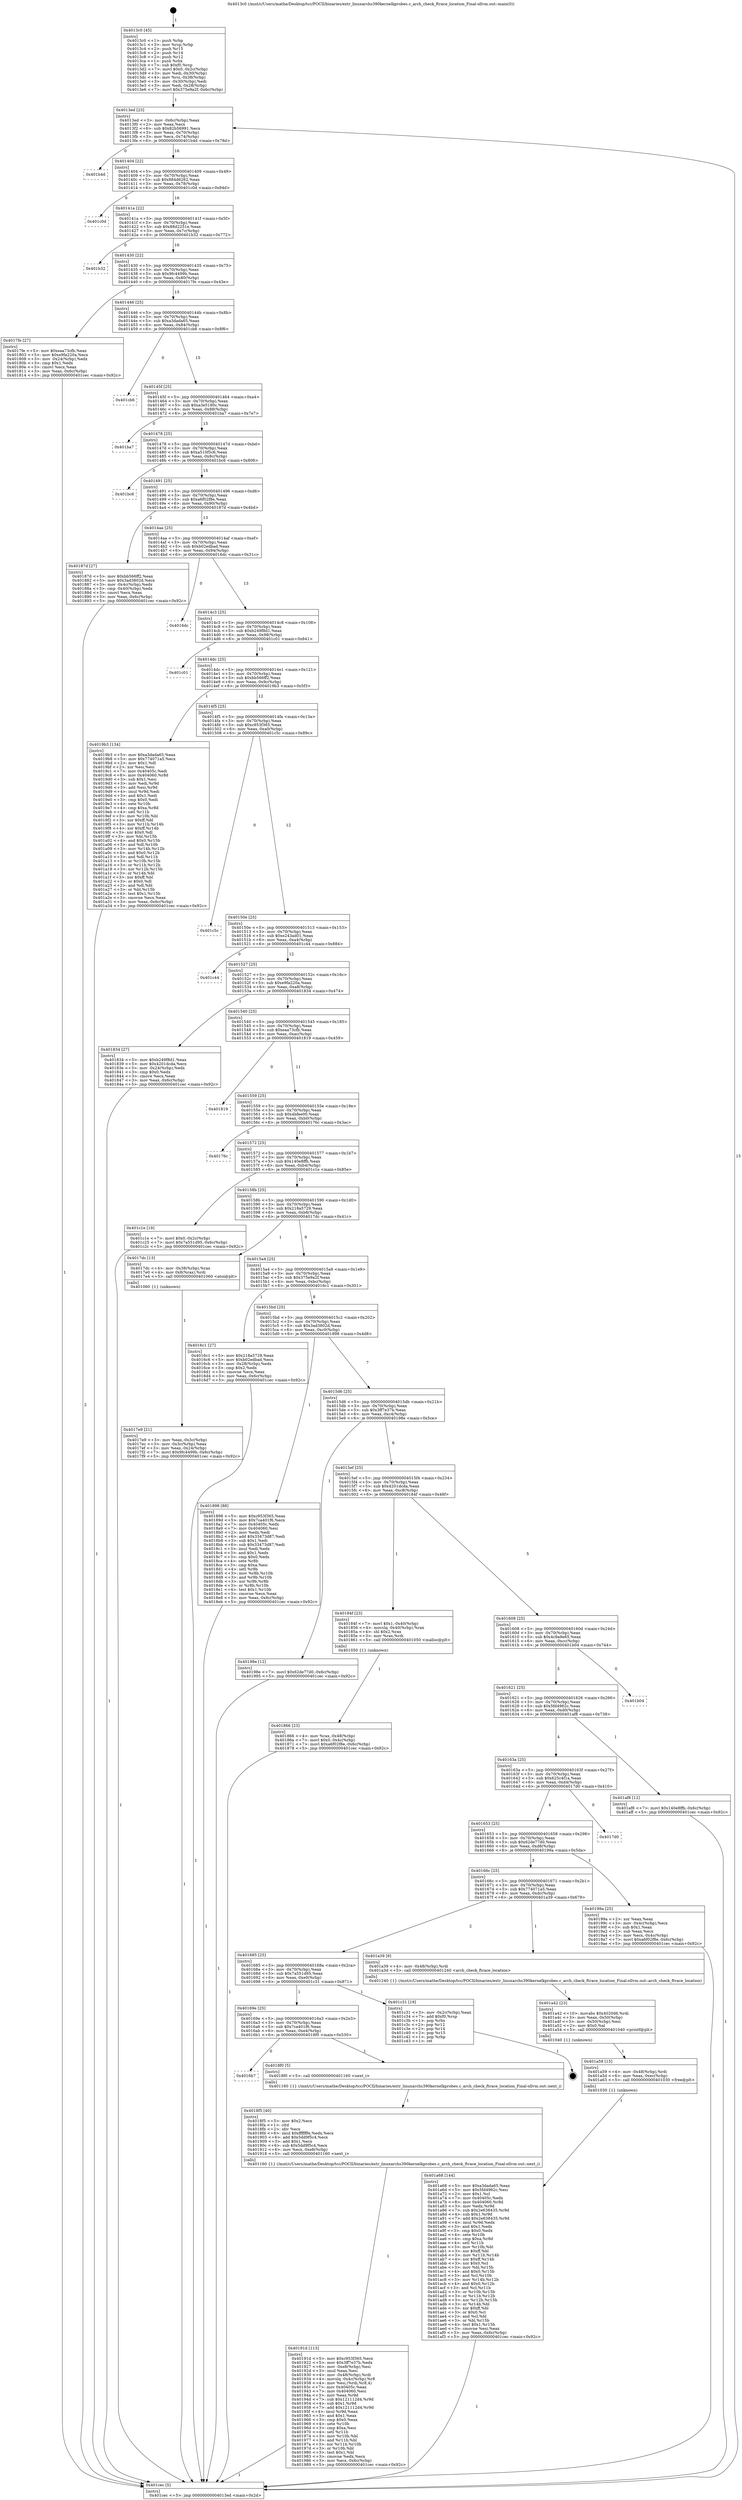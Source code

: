 digraph "0x4013c0" {
  label = "0x4013c0 (/mnt/c/Users/mathe/Desktop/tcc/POCII/binaries/extr_linuxarchs390kernelkprobes.c_arch_check_ftrace_location_Final-ollvm.out::main(0))"
  labelloc = "t"
  node[shape=record]

  Entry [label="",width=0.3,height=0.3,shape=circle,fillcolor=black,style=filled]
  "0x4013ed" [label="{
     0x4013ed [23]\l
     | [instrs]\l
     &nbsp;&nbsp;0x4013ed \<+3\>: mov -0x6c(%rbp),%eax\l
     &nbsp;&nbsp;0x4013f0 \<+2\>: mov %eax,%ecx\l
     &nbsp;&nbsp;0x4013f2 \<+6\>: sub $0x82b56991,%ecx\l
     &nbsp;&nbsp;0x4013f8 \<+3\>: mov %eax,-0x70(%rbp)\l
     &nbsp;&nbsp;0x4013fb \<+3\>: mov %ecx,-0x74(%rbp)\l
     &nbsp;&nbsp;0x4013fe \<+6\>: je 0000000000401b4d \<main+0x78d\>\l
  }"]
  "0x401b4d" [label="{
     0x401b4d\l
  }", style=dashed]
  "0x401404" [label="{
     0x401404 [22]\l
     | [instrs]\l
     &nbsp;&nbsp;0x401404 \<+5\>: jmp 0000000000401409 \<main+0x49\>\l
     &nbsp;&nbsp;0x401409 \<+3\>: mov -0x70(%rbp),%eax\l
     &nbsp;&nbsp;0x40140c \<+5\>: sub $0x884d6262,%eax\l
     &nbsp;&nbsp;0x401411 \<+3\>: mov %eax,-0x78(%rbp)\l
     &nbsp;&nbsp;0x401414 \<+6\>: je 0000000000401c0d \<main+0x84d\>\l
  }"]
  Exit [label="",width=0.3,height=0.3,shape=circle,fillcolor=black,style=filled,peripheries=2]
  "0x401c0d" [label="{
     0x401c0d\l
  }", style=dashed]
  "0x40141a" [label="{
     0x40141a [22]\l
     | [instrs]\l
     &nbsp;&nbsp;0x40141a \<+5\>: jmp 000000000040141f \<main+0x5f\>\l
     &nbsp;&nbsp;0x40141f \<+3\>: mov -0x70(%rbp),%eax\l
     &nbsp;&nbsp;0x401422 \<+5\>: sub $0x88d2251e,%eax\l
     &nbsp;&nbsp;0x401427 \<+3\>: mov %eax,-0x7c(%rbp)\l
     &nbsp;&nbsp;0x40142a \<+6\>: je 0000000000401b32 \<main+0x772\>\l
  }"]
  "0x401a68" [label="{
     0x401a68 [144]\l
     | [instrs]\l
     &nbsp;&nbsp;0x401a68 \<+5\>: mov $0xa3dada65,%eax\l
     &nbsp;&nbsp;0x401a6d \<+5\>: mov $0x5fd4962c,%esi\l
     &nbsp;&nbsp;0x401a72 \<+2\>: mov $0x1,%cl\l
     &nbsp;&nbsp;0x401a74 \<+7\>: mov 0x40405c,%edx\l
     &nbsp;&nbsp;0x401a7b \<+8\>: mov 0x404060,%r8d\l
     &nbsp;&nbsp;0x401a83 \<+3\>: mov %edx,%r9d\l
     &nbsp;&nbsp;0x401a86 \<+7\>: sub $0x2e638435,%r9d\l
     &nbsp;&nbsp;0x401a8d \<+4\>: sub $0x1,%r9d\l
     &nbsp;&nbsp;0x401a91 \<+7\>: add $0x2e638435,%r9d\l
     &nbsp;&nbsp;0x401a98 \<+4\>: imul %r9d,%edx\l
     &nbsp;&nbsp;0x401a9c \<+3\>: and $0x1,%edx\l
     &nbsp;&nbsp;0x401a9f \<+3\>: cmp $0x0,%edx\l
     &nbsp;&nbsp;0x401aa2 \<+4\>: sete %r10b\l
     &nbsp;&nbsp;0x401aa6 \<+4\>: cmp $0xa,%r8d\l
     &nbsp;&nbsp;0x401aaa \<+4\>: setl %r11b\l
     &nbsp;&nbsp;0x401aae \<+3\>: mov %r10b,%bl\l
     &nbsp;&nbsp;0x401ab1 \<+3\>: xor $0xff,%bl\l
     &nbsp;&nbsp;0x401ab4 \<+3\>: mov %r11b,%r14b\l
     &nbsp;&nbsp;0x401ab7 \<+4\>: xor $0xff,%r14b\l
     &nbsp;&nbsp;0x401abb \<+3\>: xor $0x0,%cl\l
     &nbsp;&nbsp;0x401abe \<+3\>: mov %bl,%r15b\l
     &nbsp;&nbsp;0x401ac1 \<+4\>: and $0x0,%r15b\l
     &nbsp;&nbsp;0x401ac5 \<+3\>: and %cl,%r10b\l
     &nbsp;&nbsp;0x401ac8 \<+3\>: mov %r14b,%r12b\l
     &nbsp;&nbsp;0x401acb \<+4\>: and $0x0,%r12b\l
     &nbsp;&nbsp;0x401acf \<+3\>: and %cl,%r11b\l
     &nbsp;&nbsp;0x401ad2 \<+3\>: or %r10b,%r15b\l
     &nbsp;&nbsp;0x401ad5 \<+3\>: or %r11b,%r12b\l
     &nbsp;&nbsp;0x401ad8 \<+3\>: xor %r12b,%r15b\l
     &nbsp;&nbsp;0x401adb \<+3\>: or %r14b,%bl\l
     &nbsp;&nbsp;0x401ade \<+3\>: xor $0xff,%bl\l
     &nbsp;&nbsp;0x401ae1 \<+3\>: or $0x0,%cl\l
     &nbsp;&nbsp;0x401ae4 \<+2\>: and %cl,%bl\l
     &nbsp;&nbsp;0x401ae6 \<+3\>: or %bl,%r15b\l
     &nbsp;&nbsp;0x401ae9 \<+4\>: test $0x1,%r15b\l
     &nbsp;&nbsp;0x401aed \<+3\>: cmovne %esi,%eax\l
     &nbsp;&nbsp;0x401af0 \<+3\>: mov %eax,-0x6c(%rbp)\l
     &nbsp;&nbsp;0x401af3 \<+5\>: jmp 0000000000401cec \<main+0x92c\>\l
  }"]
  "0x401b32" [label="{
     0x401b32\l
  }", style=dashed]
  "0x401430" [label="{
     0x401430 [22]\l
     | [instrs]\l
     &nbsp;&nbsp;0x401430 \<+5\>: jmp 0000000000401435 \<main+0x75\>\l
     &nbsp;&nbsp;0x401435 \<+3\>: mov -0x70(%rbp),%eax\l
     &nbsp;&nbsp;0x401438 \<+5\>: sub $0x9fc4499b,%eax\l
     &nbsp;&nbsp;0x40143d \<+3\>: mov %eax,-0x80(%rbp)\l
     &nbsp;&nbsp;0x401440 \<+6\>: je 00000000004017fe \<main+0x43e\>\l
  }"]
  "0x401a59" [label="{
     0x401a59 [15]\l
     | [instrs]\l
     &nbsp;&nbsp;0x401a59 \<+4\>: mov -0x48(%rbp),%rdi\l
     &nbsp;&nbsp;0x401a5d \<+6\>: mov %eax,-0xec(%rbp)\l
     &nbsp;&nbsp;0x401a63 \<+5\>: call 0000000000401030 \<free@plt\>\l
     | [calls]\l
     &nbsp;&nbsp;0x401030 \{1\} (unknown)\l
  }"]
  "0x4017fe" [label="{
     0x4017fe [27]\l
     | [instrs]\l
     &nbsp;&nbsp;0x4017fe \<+5\>: mov $0xeaa73cfb,%eax\l
     &nbsp;&nbsp;0x401803 \<+5\>: mov $0xe9fa220a,%ecx\l
     &nbsp;&nbsp;0x401808 \<+3\>: mov -0x24(%rbp),%edx\l
     &nbsp;&nbsp;0x40180b \<+3\>: cmp $0x1,%edx\l
     &nbsp;&nbsp;0x40180e \<+3\>: cmovl %ecx,%eax\l
     &nbsp;&nbsp;0x401811 \<+3\>: mov %eax,-0x6c(%rbp)\l
     &nbsp;&nbsp;0x401814 \<+5\>: jmp 0000000000401cec \<main+0x92c\>\l
  }"]
  "0x401446" [label="{
     0x401446 [25]\l
     | [instrs]\l
     &nbsp;&nbsp;0x401446 \<+5\>: jmp 000000000040144b \<main+0x8b\>\l
     &nbsp;&nbsp;0x40144b \<+3\>: mov -0x70(%rbp),%eax\l
     &nbsp;&nbsp;0x40144e \<+5\>: sub $0xa3dada65,%eax\l
     &nbsp;&nbsp;0x401453 \<+6\>: mov %eax,-0x84(%rbp)\l
     &nbsp;&nbsp;0x401459 \<+6\>: je 0000000000401cb6 \<main+0x8f6\>\l
  }"]
  "0x401a42" [label="{
     0x401a42 [23]\l
     | [instrs]\l
     &nbsp;&nbsp;0x401a42 \<+10\>: movabs $0x4020d6,%rdi\l
     &nbsp;&nbsp;0x401a4c \<+3\>: mov %eax,-0x50(%rbp)\l
     &nbsp;&nbsp;0x401a4f \<+3\>: mov -0x50(%rbp),%esi\l
     &nbsp;&nbsp;0x401a52 \<+2\>: mov $0x0,%al\l
     &nbsp;&nbsp;0x401a54 \<+5\>: call 0000000000401040 \<printf@plt\>\l
     | [calls]\l
     &nbsp;&nbsp;0x401040 \{1\} (unknown)\l
  }"]
  "0x401cb6" [label="{
     0x401cb6\l
  }", style=dashed]
  "0x40145f" [label="{
     0x40145f [25]\l
     | [instrs]\l
     &nbsp;&nbsp;0x40145f \<+5\>: jmp 0000000000401464 \<main+0xa4\>\l
     &nbsp;&nbsp;0x401464 \<+3\>: mov -0x70(%rbp),%eax\l
     &nbsp;&nbsp;0x401467 \<+5\>: sub $0xa3e5180c,%eax\l
     &nbsp;&nbsp;0x40146c \<+6\>: mov %eax,-0x88(%rbp)\l
     &nbsp;&nbsp;0x401472 \<+6\>: je 0000000000401ba7 \<main+0x7e7\>\l
  }"]
  "0x40191d" [label="{
     0x40191d [113]\l
     | [instrs]\l
     &nbsp;&nbsp;0x40191d \<+5\>: mov $0xc953f365,%ecx\l
     &nbsp;&nbsp;0x401922 \<+5\>: mov $0x3ff7e37b,%edx\l
     &nbsp;&nbsp;0x401927 \<+6\>: mov -0xe8(%rbp),%esi\l
     &nbsp;&nbsp;0x40192d \<+3\>: imul %eax,%esi\l
     &nbsp;&nbsp;0x401930 \<+4\>: mov -0x48(%rbp),%rdi\l
     &nbsp;&nbsp;0x401934 \<+4\>: movslq -0x4c(%rbp),%r8\l
     &nbsp;&nbsp;0x401938 \<+4\>: mov %esi,(%rdi,%r8,4)\l
     &nbsp;&nbsp;0x40193c \<+7\>: mov 0x40405c,%eax\l
     &nbsp;&nbsp;0x401943 \<+7\>: mov 0x404060,%esi\l
     &nbsp;&nbsp;0x40194a \<+3\>: mov %eax,%r9d\l
     &nbsp;&nbsp;0x40194d \<+7\>: sub $0x121112d4,%r9d\l
     &nbsp;&nbsp;0x401954 \<+4\>: sub $0x1,%r9d\l
     &nbsp;&nbsp;0x401958 \<+7\>: add $0x121112d4,%r9d\l
     &nbsp;&nbsp;0x40195f \<+4\>: imul %r9d,%eax\l
     &nbsp;&nbsp;0x401963 \<+3\>: and $0x1,%eax\l
     &nbsp;&nbsp;0x401966 \<+3\>: cmp $0x0,%eax\l
     &nbsp;&nbsp;0x401969 \<+4\>: sete %r10b\l
     &nbsp;&nbsp;0x40196d \<+3\>: cmp $0xa,%esi\l
     &nbsp;&nbsp;0x401970 \<+4\>: setl %r11b\l
     &nbsp;&nbsp;0x401974 \<+3\>: mov %r10b,%bl\l
     &nbsp;&nbsp;0x401977 \<+3\>: and %r11b,%bl\l
     &nbsp;&nbsp;0x40197a \<+3\>: xor %r11b,%r10b\l
     &nbsp;&nbsp;0x40197d \<+3\>: or %r10b,%bl\l
     &nbsp;&nbsp;0x401980 \<+3\>: test $0x1,%bl\l
     &nbsp;&nbsp;0x401983 \<+3\>: cmovne %edx,%ecx\l
     &nbsp;&nbsp;0x401986 \<+3\>: mov %ecx,-0x6c(%rbp)\l
     &nbsp;&nbsp;0x401989 \<+5\>: jmp 0000000000401cec \<main+0x92c\>\l
  }"]
  "0x401ba7" [label="{
     0x401ba7\l
  }", style=dashed]
  "0x401478" [label="{
     0x401478 [25]\l
     | [instrs]\l
     &nbsp;&nbsp;0x401478 \<+5\>: jmp 000000000040147d \<main+0xbd\>\l
     &nbsp;&nbsp;0x40147d \<+3\>: mov -0x70(%rbp),%eax\l
     &nbsp;&nbsp;0x401480 \<+5\>: sub $0xa510f5c6,%eax\l
     &nbsp;&nbsp;0x401485 \<+6\>: mov %eax,-0x8c(%rbp)\l
     &nbsp;&nbsp;0x40148b \<+6\>: je 0000000000401bc6 \<main+0x806\>\l
  }"]
  "0x4018f5" [label="{
     0x4018f5 [40]\l
     | [instrs]\l
     &nbsp;&nbsp;0x4018f5 \<+5\>: mov $0x2,%ecx\l
     &nbsp;&nbsp;0x4018fa \<+1\>: cltd\l
     &nbsp;&nbsp;0x4018fb \<+2\>: idiv %ecx\l
     &nbsp;&nbsp;0x4018fd \<+6\>: imul $0xfffffffe,%edx,%ecx\l
     &nbsp;&nbsp;0x401903 \<+6\>: add $0x5dd9f5c4,%ecx\l
     &nbsp;&nbsp;0x401909 \<+3\>: add $0x1,%ecx\l
     &nbsp;&nbsp;0x40190c \<+6\>: sub $0x5dd9f5c4,%ecx\l
     &nbsp;&nbsp;0x401912 \<+6\>: mov %ecx,-0xe8(%rbp)\l
     &nbsp;&nbsp;0x401918 \<+5\>: call 0000000000401160 \<next_i\>\l
     | [calls]\l
     &nbsp;&nbsp;0x401160 \{1\} (/mnt/c/Users/mathe/Desktop/tcc/POCII/binaries/extr_linuxarchs390kernelkprobes.c_arch_check_ftrace_location_Final-ollvm.out::next_i)\l
  }"]
  "0x401bc6" [label="{
     0x401bc6\l
  }", style=dashed]
  "0x401491" [label="{
     0x401491 [25]\l
     | [instrs]\l
     &nbsp;&nbsp;0x401491 \<+5\>: jmp 0000000000401496 \<main+0xd6\>\l
     &nbsp;&nbsp;0x401496 \<+3\>: mov -0x70(%rbp),%eax\l
     &nbsp;&nbsp;0x401499 \<+5\>: sub $0xa6f02f8e,%eax\l
     &nbsp;&nbsp;0x40149e \<+6\>: mov %eax,-0x90(%rbp)\l
     &nbsp;&nbsp;0x4014a4 \<+6\>: je 000000000040187d \<main+0x4bd\>\l
  }"]
  "0x4016b7" [label="{
     0x4016b7\l
  }", style=dashed]
  "0x40187d" [label="{
     0x40187d [27]\l
     | [instrs]\l
     &nbsp;&nbsp;0x40187d \<+5\>: mov $0xbb566ff2,%eax\l
     &nbsp;&nbsp;0x401882 \<+5\>: mov $0x3ad3802d,%ecx\l
     &nbsp;&nbsp;0x401887 \<+3\>: mov -0x4c(%rbp),%edx\l
     &nbsp;&nbsp;0x40188a \<+3\>: cmp -0x40(%rbp),%edx\l
     &nbsp;&nbsp;0x40188d \<+3\>: cmovl %ecx,%eax\l
     &nbsp;&nbsp;0x401890 \<+3\>: mov %eax,-0x6c(%rbp)\l
     &nbsp;&nbsp;0x401893 \<+5\>: jmp 0000000000401cec \<main+0x92c\>\l
  }"]
  "0x4014aa" [label="{
     0x4014aa [25]\l
     | [instrs]\l
     &nbsp;&nbsp;0x4014aa \<+5\>: jmp 00000000004014af \<main+0xef\>\l
     &nbsp;&nbsp;0x4014af \<+3\>: mov -0x70(%rbp),%eax\l
     &nbsp;&nbsp;0x4014b2 \<+5\>: sub $0xb02edbad,%eax\l
     &nbsp;&nbsp;0x4014b7 \<+6\>: mov %eax,-0x94(%rbp)\l
     &nbsp;&nbsp;0x4014bd \<+6\>: je 00000000004016dc \<main+0x31c\>\l
  }"]
  "0x4018f0" [label="{
     0x4018f0 [5]\l
     | [instrs]\l
     &nbsp;&nbsp;0x4018f0 \<+5\>: call 0000000000401160 \<next_i\>\l
     | [calls]\l
     &nbsp;&nbsp;0x401160 \{1\} (/mnt/c/Users/mathe/Desktop/tcc/POCII/binaries/extr_linuxarchs390kernelkprobes.c_arch_check_ftrace_location_Final-ollvm.out::next_i)\l
  }"]
  "0x4016dc" [label="{
     0x4016dc\l
  }", style=dashed]
  "0x4014c3" [label="{
     0x4014c3 [25]\l
     | [instrs]\l
     &nbsp;&nbsp;0x4014c3 \<+5\>: jmp 00000000004014c8 \<main+0x108\>\l
     &nbsp;&nbsp;0x4014c8 \<+3\>: mov -0x70(%rbp),%eax\l
     &nbsp;&nbsp;0x4014cb \<+5\>: sub $0xb249f8d1,%eax\l
     &nbsp;&nbsp;0x4014d0 \<+6\>: mov %eax,-0x98(%rbp)\l
     &nbsp;&nbsp;0x4014d6 \<+6\>: je 0000000000401c01 \<main+0x841\>\l
  }"]
  "0x40169e" [label="{
     0x40169e [25]\l
     | [instrs]\l
     &nbsp;&nbsp;0x40169e \<+5\>: jmp 00000000004016a3 \<main+0x2e3\>\l
     &nbsp;&nbsp;0x4016a3 \<+3\>: mov -0x70(%rbp),%eax\l
     &nbsp;&nbsp;0x4016a6 \<+5\>: sub $0x7ca401f6,%eax\l
     &nbsp;&nbsp;0x4016ab \<+6\>: mov %eax,-0xe4(%rbp)\l
     &nbsp;&nbsp;0x4016b1 \<+6\>: je 00000000004018f0 \<main+0x530\>\l
  }"]
  "0x401c01" [label="{
     0x401c01\l
  }", style=dashed]
  "0x4014dc" [label="{
     0x4014dc [25]\l
     | [instrs]\l
     &nbsp;&nbsp;0x4014dc \<+5\>: jmp 00000000004014e1 \<main+0x121\>\l
     &nbsp;&nbsp;0x4014e1 \<+3\>: mov -0x70(%rbp),%eax\l
     &nbsp;&nbsp;0x4014e4 \<+5\>: sub $0xbb566ff2,%eax\l
     &nbsp;&nbsp;0x4014e9 \<+6\>: mov %eax,-0x9c(%rbp)\l
     &nbsp;&nbsp;0x4014ef \<+6\>: je 00000000004019b3 \<main+0x5f3\>\l
  }"]
  "0x401c31" [label="{
     0x401c31 [19]\l
     | [instrs]\l
     &nbsp;&nbsp;0x401c31 \<+3\>: mov -0x2c(%rbp),%eax\l
     &nbsp;&nbsp;0x401c34 \<+7\>: add $0xf0,%rsp\l
     &nbsp;&nbsp;0x401c3b \<+1\>: pop %rbx\l
     &nbsp;&nbsp;0x401c3c \<+2\>: pop %r12\l
     &nbsp;&nbsp;0x401c3e \<+2\>: pop %r14\l
     &nbsp;&nbsp;0x401c40 \<+2\>: pop %r15\l
     &nbsp;&nbsp;0x401c42 \<+1\>: pop %rbp\l
     &nbsp;&nbsp;0x401c43 \<+1\>: ret\l
  }"]
  "0x4019b3" [label="{
     0x4019b3 [134]\l
     | [instrs]\l
     &nbsp;&nbsp;0x4019b3 \<+5\>: mov $0xa3dada65,%eax\l
     &nbsp;&nbsp;0x4019b8 \<+5\>: mov $0x774071a5,%ecx\l
     &nbsp;&nbsp;0x4019bd \<+2\>: mov $0x1,%dl\l
     &nbsp;&nbsp;0x4019bf \<+2\>: xor %esi,%esi\l
     &nbsp;&nbsp;0x4019c1 \<+7\>: mov 0x40405c,%edi\l
     &nbsp;&nbsp;0x4019c8 \<+8\>: mov 0x404060,%r8d\l
     &nbsp;&nbsp;0x4019d0 \<+3\>: sub $0x1,%esi\l
     &nbsp;&nbsp;0x4019d3 \<+3\>: mov %edi,%r9d\l
     &nbsp;&nbsp;0x4019d6 \<+3\>: add %esi,%r9d\l
     &nbsp;&nbsp;0x4019d9 \<+4\>: imul %r9d,%edi\l
     &nbsp;&nbsp;0x4019dd \<+3\>: and $0x1,%edi\l
     &nbsp;&nbsp;0x4019e0 \<+3\>: cmp $0x0,%edi\l
     &nbsp;&nbsp;0x4019e3 \<+4\>: sete %r10b\l
     &nbsp;&nbsp;0x4019e7 \<+4\>: cmp $0xa,%r8d\l
     &nbsp;&nbsp;0x4019eb \<+4\>: setl %r11b\l
     &nbsp;&nbsp;0x4019ef \<+3\>: mov %r10b,%bl\l
     &nbsp;&nbsp;0x4019f2 \<+3\>: xor $0xff,%bl\l
     &nbsp;&nbsp;0x4019f5 \<+3\>: mov %r11b,%r14b\l
     &nbsp;&nbsp;0x4019f8 \<+4\>: xor $0xff,%r14b\l
     &nbsp;&nbsp;0x4019fc \<+3\>: xor $0x0,%dl\l
     &nbsp;&nbsp;0x4019ff \<+3\>: mov %bl,%r15b\l
     &nbsp;&nbsp;0x401a02 \<+4\>: and $0x0,%r15b\l
     &nbsp;&nbsp;0x401a06 \<+3\>: and %dl,%r10b\l
     &nbsp;&nbsp;0x401a09 \<+3\>: mov %r14b,%r12b\l
     &nbsp;&nbsp;0x401a0c \<+4\>: and $0x0,%r12b\l
     &nbsp;&nbsp;0x401a10 \<+3\>: and %dl,%r11b\l
     &nbsp;&nbsp;0x401a13 \<+3\>: or %r10b,%r15b\l
     &nbsp;&nbsp;0x401a16 \<+3\>: or %r11b,%r12b\l
     &nbsp;&nbsp;0x401a19 \<+3\>: xor %r12b,%r15b\l
     &nbsp;&nbsp;0x401a1c \<+3\>: or %r14b,%bl\l
     &nbsp;&nbsp;0x401a1f \<+3\>: xor $0xff,%bl\l
     &nbsp;&nbsp;0x401a22 \<+3\>: or $0x0,%dl\l
     &nbsp;&nbsp;0x401a25 \<+2\>: and %dl,%bl\l
     &nbsp;&nbsp;0x401a27 \<+3\>: or %bl,%r15b\l
     &nbsp;&nbsp;0x401a2a \<+4\>: test $0x1,%r15b\l
     &nbsp;&nbsp;0x401a2e \<+3\>: cmovne %ecx,%eax\l
     &nbsp;&nbsp;0x401a31 \<+3\>: mov %eax,-0x6c(%rbp)\l
     &nbsp;&nbsp;0x401a34 \<+5\>: jmp 0000000000401cec \<main+0x92c\>\l
  }"]
  "0x4014f5" [label="{
     0x4014f5 [25]\l
     | [instrs]\l
     &nbsp;&nbsp;0x4014f5 \<+5\>: jmp 00000000004014fa \<main+0x13a\>\l
     &nbsp;&nbsp;0x4014fa \<+3\>: mov -0x70(%rbp),%eax\l
     &nbsp;&nbsp;0x4014fd \<+5\>: sub $0xc953f365,%eax\l
     &nbsp;&nbsp;0x401502 \<+6\>: mov %eax,-0xa0(%rbp)\l
     &nbsp;&nbsp;0x401508 \<+6\>: je 0000000000401c5c \<main+0x89c\>\l
  }"]
  "0x401685" [label="{
     0x401685 [25]\l
     | [instrs]\l
     &nbsp;&nbsp;0x401685 \<+5\>: jmp 000000000040168a \<main+0x2ca\>\l
     &nbsp;&nbsp;0x40168a \<+3\>: mov -0x70(%rbp),%eax\l
     &nbsp;&nbsp;0x40168d \<+5\>: sub $0x7a551d95,%eax\l
     &nbsp;&nbsp;0x401692 \<+6\>: mov %eax,-0xe0(%rbp)\l
     &nbsp;&nbsp;0x401698 \<+6\>: je 0000000000401c31 \<main+0x871\>\l
  }"]
  "0x401c5c" [label="{
     0x401c5c\l
  }", style=dashed]
  "0x40150e" [label="{
     0x40150e [25]\l
     | [instrs]\l
     &nbsp;&nbsp;0x40150e \<+5\>: jmp 0000000000401513 \<main+0x153\>\l
     &nbsp;&nbsp;0x401513 \<+3\>: mov -0x70(%rbp),%eax\l
     &nbsp;&nbsp;0x401516 \<+5\>: sub $0xe243ad01,%eax\l
     &nbsp;&nbsp;0x40151b \<+6\>: mov %eax,-0xa4(%rbp)\l
     &nbsp;&nbsp;0x401521 \<+6\>: je 0000000000401c44 \<main+0x884\>\l
  }"]
  "0x401a39" [label="{
     0x401a39 [9]\l
     | [instrs]\l
     &nbsp;&nbsp;0x401a39 \<+4\>: mov -0x48(%rbp),%rdi\l
     &nbsp;&nbsp;0x401a3d \<+5\>: call 0000000000401240 \<arch_check_ftrace_location\>\l
     | [calls]\l
     &nbsp;&nbsp;0x401240 \{1\} (/mnt/c/Users/mathe/Desktop/tcc/POCII/binaries/extr_linuxarchs390kernelkprobes.c_arch_check_ftrace_location_Final-ollvm.out::arch_check_ftrace_location)\l
  }"]
  "0x401c44" [label="{
     0x401c44\l
  }", style=dashed]
  "0x401527" [label="{
     0x401527 [25]\l
     | [instrs]\l
     &nbsp;&nbsp;0x401527 \<+5\>: jmp 000000000040152c \<main+0x16c\>\l
     &nbsp;&nbsp;0x40152c \<+3\>: mov -0x70(%rbp),%eax\l
     &nbsp;&nbsp;0x40152f \<+5\>: sub $0xe9fa220a,%eax\l
     &nbsp;&nbsp;0x401534 \<+6\>: mov %eax,-0xa8(%rbp)\l
     &nbsp;&nbsp;0x40153a \<+6\>: je 0000000000401834 \<main+0x474\>\l
  }"]
  "0x40166c" [label="{
     0x40166c [25]\l
     | [instrs]\l
     &nbsp;&nbsp;0x40166c \<+5\>: jmp 0000000000401671 \<main+0x2b1\>\l
     &nbsp;&nbsp;0x401671 \<+3\>: mov -0x70(%rbp),%eax\l
     &nbsp;&nbsp;0x401674 \<+5\>: sub $0x774071a5,%eax\l
     &nbsp;&nbsp;0x401679 \<+6\>: mov %eax,-0xdc(%rbp)\l
     &nbsp;&nbsp;0x40167f \<+6\>: je 0000000000401a39 \<main+0x679\>\l
  }"]
  "0x401834" [label="{
     0x401834 [27]\l
     | [instrs]\l
     &nbsp;&nbsp;0x401834 \<+5\>: mov $0xb249f8d1,%eax\l
     &nbsp;&nbsp;0x401839 \<+5\>: mov $0x4201dcda,%ecx\l
     &nbsp;&nbsp;0x40183e \<+3\>: mov -0x24(%rbp),%edx\l
     &nbsp;&nbsp;0x401841 \<+3\>: cmp $0x0,%edx\l
     &nbsp;&nbsp;0x401844 \<+3\>: cmove %ecx,%eax\l
     &nbsp;&nbsp;0x401847 \<+3\>: mov %eax,-0x6c(%rbp)\l
     &nbsp;&nbsp;0x40184a \<+5\>: jmp 0000000000401cec \<main+0x92c\>\l
  }"]
  "0x401540" [label="{
     0x401540 [25]\l
     | [instrs]\l
     &nbsp;&nbsp;0x401540 \<+5\>: jmp 0000000000401545 \<main+0x185\>\l
     &nbsp;&nbsp;0x401545 \<+3\>: mov -0x70(%rbp),%eax\l
     &nbsp;&nbsp;0x401548 \<+5\>: sub $0xeaa73cfb,%eax\l
     &nbsp;&nbsp;0x40154d \<+6\>: mov %eax,-0xac(%rbp)\l
     &nbsp;&nbsp;0x401553 \<+6\>: je 0000000000401819 \<main+0x459\>\l
  }"]
  "0x40199a" [label="{
     0x40199a [25]\l
     | [instrs]\l
     &nbsp;&nbsp;0x40199a \<+2\>: xor %eax,%eax\l
     &nbsp;&nbsp;0x40199c \<+3\>: mov -0x4c(%rbp),%ecx\l
     &nbsp;&nbsp;0x40199f \<+3\>: sub $0x1,%eax\l
     &nbsp;&nbsp;0x4019a2 \<+2\>: sub %eax,%ecx\l
     &nbsp;&nbsp;0x4019a4 \<+3\>: mov %ecx,-0x4c(%rbp)\l
     &nbsp;&nbsp;0x4019a7 \<+7\>: movl $0xa6f02f8e,-0x6c(%rbp)\l
     &nbsp;&nbsp;0x4019ae \<+5\>: jmp 0000000000401cec \<main+0x92c\>\l
  }"]
  "0x401819" [label="{
     0x401819\l
  }", style=dashed]
  "0x401559" [label="{
     0x401559 [25]\l
     | [instrs]\l
     &nbsp;&nbsp;0x401559 \<+5\>: jmp 000000000040155e \<main+0x19e\>\l
     &nbsp;&nbsp;0x40155e \<+3\>: mov -0x70(%rbp),%eax\l
     &nbsp;&nbsp;0x401561 \<+5\>: sub $0x4bfee00,%eax\l
     &nbsp;&nbsp;0x401566 \<+6\>: mov %eax,-0xb0(%rbp)\l
     &nbsp;&nbsp;0x40156c \<+6\>: je 000000000040176c \<main+0x3ac\>\l
  }"]
  "0x401653" [label="{
     0x401653 [25]\l
     | [instrs]\l
     &nbsp;&nbsp;0x401653 \<+5\>: jmp 0000000000401658 \<main+0x298\>\l
     &nbsp;&nbsp;0x401658 \<+3\>: mov -0x70(%rbp),%eax\l
     &nbsp;&nbsp;0x40165b \<+5\>: sub $0x62de77d0,%eax\l
     &nbsp;&nbsp;0x401660 \<+6\>: mov %eax,-0xd8(%rbp)\l
     &nbsp;&nbsp;0x401666 \<+6\>: je 000000000040199a \<main+0x5da\>\l
  }"]
  "0x40176c" [label="{
     0x40176c\l
  }", style=dashed]
  "0x401572" [label="{
     0x401572 [25]\l
     | [instrs]\l
     &nbsp;&nbsp;0x401572 \<+5\>: jmp 0000000000401577 \<main+0x1b7\>\l
     &nbsp;&nbsp;0x401577 \<+3\>: mov -0x70(%rbp),%eax\l
     &nbsp;&nbsp;0x40157a \<+5\>: sub $0x140e8ffb,%eax\l
     &nbsp;&nbsp;0x40157f \<+6\>: mov %eax,-0xb4(%rbp)\l
     &nbsp;&nbsp;0x401585 \<+6\>: je 0000000000401c1e \<main+0x85e\>\l
  }"]
  "0x4017d0" [label="{
     0x4017d0\l
  }", style=dashed]
  "0x401c1e" [label="{
     0x401c1e [19]\l
     | [instrs]\l
     &nbsp;&nbsp;0x401c1e \<+7\>: movl $0x0,-0x2c(%rbp)\l
     &nbsp;&nbsp;0x401c25 \<+7\>: movl $0x7a551d95,-0x6c(%rbp)\l
     &nbsp;&nbsp;0x401c2c \<+5\>: jmp 0000000000401cec \<main+0x92c\>\l
  }"]
  "0x40158b" [label="{
     0x40158b [25]\l
     | [instrs]\l
     &nbsp;&nbsp;0x40158b \<+5\>: jmp 0000000000401590 \<main+0x1d0\>\l
     &nbsp;&nbsp;0x401590 \<+3\>: mov -0x70(%rbp),%eax\l
     &nbsp;&nbsp;0x401593 \<+5\>: sub $0x218a5729,%eax\l
     &nbsp;&nbsp;0x401598 \<+6\>: mov %eax,-0xb8(%rbp)\l
     &nbsp;&nbsp;0x40159e \<+6\>: je 00000000004017dc \<main+0x41c\>\l
  }"]
  "0x40163a" [label="{
     0x40163a [25]\l
     | [instrs]\l
     &nbsp;&nbsp;0x40163a \<+5\>: jmp 000000000040163f \<main+0x27f\>\l
     &nbsp;&nbsp;0x40163f \<+3\>: mov -0x70(%rbp),%eax\l
     &nbsp;&nbsp;0x401642 \<+5\>: sub $0x625c4f1a,%eax\l
     &nbsp;&nbsp;0x401647 \<+6\>: mov %eax,-0xd4(%rbp)\l
     &nbsp;&nbsp;0x40164d \<+6\>: je 00000000004017d0 \<main+0x410\>\l
  }"]
  "0x4017dc" [label="{
     0x4017dc [13]\l
     | [instrs]\l
     &nbsp;&nbsp;0x4017dc \<+4\>: mov -0x38(%rbp),%rax\l
     &nbsp;&nbsp;0x4017e0 \<+4\>: mov 0x8(%rax),%rdi\l
     &nbsp;&nbsp;0x4017e4 \<+5\>: call 0000000000401060 \<atoi@plt\>\l
     | [calls]\l
     &nbsp;&nbsp;0x401060 \{1\} (unknown)\l
  }"]
  "0x4015a4" [label="{
     0x4015a4 [25]\l
     | [instrs]\l
     &nbsp;&nbsp;0x4015a4 \<+5\>: jmp 00000000004015a9 \<main+0x1e9\>\l
     &nbsp;&nbsp;0x4015a9 \<+3\>: mov -0x70(%rbp),%eax\l
     &nbsp;&nbsp;0x4015ac \<+5\>: sub $0x375e9a2f,%eax\l
     &nbsp;&nbsp;0x4015b1 \<+6\>: mov %eax,-0xbc(%rbp)\l
     &nbsp;&nbsp;0x4015b7 \<+6\>: je 00000000004016c1 \<main+0x301\>\l
  }"]
  "0x401af8" [label="{
     0x401af8 [12]\l
     | [instrs]\l
     &nbsp;&nbsp;0x401af8 \<+7\>: movl $0x140e8ffb,-0x6c(%rbp)\l
     &nbsp;&nbsp;0x401aff \<+5\>: jmp 0000000000401cec \<main+0x92c\>\l
  }"]
  "0x4016c1" [label="{
     0x4016c1 [27]\l
     | [instrs]\l
     &nbsp;&nbsp;0x4016c1 \<+5\>: mov $0x218a5729,%eax\l
     &nbsp;&nbsp;0x4016c6 \<+5\>: mov $0xb02edbad,%ecx\l
     &nbsp;&nbsp;0x4016cb \<+3\>: mov -0x28(%rbp),%edx\l
     &nbsp;&nbsp;0x4016ce \<+3\>: cmp $0x2,%edx\l
     &nbsp;&nbsp;0x4016d1 \<+3\>: cmovne %ecx,%eax\l
     &nbsp;&nbsp;0x4016d4 \<+3\>: mov %eax,-0x6c(%rbp)\l
     &nbsp;&nbsp;0x4016d7 \<+5\>: jmp 0000000000401cec \<main+0x92c\>\l
  }"]
  "0x4015bd" [label="{
     0x4015bd [25]\l
     | [instrs]\l
     &nbsp;&nbsp;0x4015bd \<+5\>: jmp 00000000004015c2 \<main+0x202\>\l
     &nbsp;&nbsp;0x4015c2 \<+3\>: mov -0x70(%rbp),%eax\l
     &nbsp;&nbsp;0x4015c5 \<+5\>: sub $0x3ad3802d,%eax\l
     &nbsp;&nbsp;0x4015ca \<+6\>: mov %eax,-0xc0(%rbp)\l
     &nbsp;&nbsp;0x4015d0 \<+6\>: je 0000000000401898 \<main+0x4d8\>\l
  }"]
  "0x401cec" [label="{
     0x401cec [5]\l
     | [instrs]\l
     &nbsp;&nbsp;0x401cec \<+5\>: jmp 00000000004013ed \<main+0x2d\>\l
  }"]
  "0x4013c0" [label="{
     0x4013c0 [45]\l
     | [instrs]\l
     &nbsp;&nbsp;0x4013c0 \<+1\>: push %rbp\l
     &nbsp;&nbsp;0x4013c1 \<+3\>: mov %rsp,%rbp\l
     &nbsp;&nbsp;0x4013c4 \<+2\>: push %r15\l
     &nbsp;&nbsp;0x4013c6 \<+2\>: push %r14\l
     &nbsp;&nbsp;0x4013c8 \<+2\>: push %r12\l
     &nbsp;&nbsp;0x4013ca \<+1\>: push %rbx\l
     &nbsp;&nbsp;0x4013cb \<+7\>: sub $0xf0,%rsp\l
     &nbsp;&nbsp;0x4013d2 \<+7\>: movl $0x0,-0x2c(%rbp)\l
     &nbsp;&nbsp;0x4013d9 \<+3\>: mov %edi,-0x30(%rbp)\l
     &nbsp;&nbsp;0x4013dc \<+4\>: mov %rsi,-0x38(%rbp)\l
     &nbsp;&nbsp;0x4013e0 \<+3\>: mov -0x30(%rbp),%edi\l
     &nbsp;&nbsp;0x4013e3 \<+3\>: mov %edi,-0x28(%rbp)\l
     &nbsp;&nbsp;0x4013e6 \<+7\>: movl $0x375e9a2f,-0x6c(%rbp)\l
  }"]
  "0x4017e9" [label="{
     0x4017e9 [21]\l
     | [instrs]\l
     &nbsp;&nbsp;0x4017e9 \<+3\>: mov %eax,-0x3c(%rbp)\l
     &nbsp;&nbsp;0x4017ec \<+3\>: mov -0x3c(%rbp),%eax\l
     &nbsp;&nbsp;0x4017ef \<+3\>: mov %eax,-0x24(%rbp)\l
     &nbsp;&nbsp;0x4017f2 \<+7\>: movl $0x9fc4499b,-0x6c(%rbp)\l
     &nbsp;&nbsp;0x4017f9 \<+5\>: jmp 0000000000401cec \<main+0x92c\>\l
  }"]
  "0x401621" [label="{
     0x401621 [25]\l
     | [instrs]\l
     &nbsp;&nbsp;0x401621 \<+5\>: jmp 0000000000401626 \<main+0x266\>\l
     &nbsp;&nbsp;0x401626 \<+3\>: mov -0x70(%rbp),%eax\l
     &nbsp;&nbsp;0x401629 \<+5\>: sub $0x5fd4962c,%eax\l
     &nbsp;&nbsp;0x40162e \<+6\>: mov %eax,-0xd0(%rbp)\l
     &nbsp;&nbsp;0x401634 \<+6\>: je 0000000000401af8 \<main+0x738\>\l
  }"]
  "0x401898" [label="{
     0x401898 [88]\l
     | [instrs]\l
     &nbsp;&nbsp;0x401898 \<+5\>: mov $0xc953f365,%eax\l
     &nbsp;&nbsp;0x40189d \<+5\>: mov $0x7ca401f6,%ecx\l
     &nbsp;&nbsp;0x4018a2 \<+7\>: mov 0x40405c,%edx\l
     &nbsp;&nbsp;0x4018a9 \<+7\>: mov 0x404060,%esi\l
     &nbsp;&nbsp;0x4018b0 \<+2\>: mov %edx,%edi\l
     &nbsp;&nbsp;0x4018b2 \<+6\>: add $0x33473d87,%edi\l
     &nbsp;&nbsp;0x4018b8 \<+3\>: sub $0x1,%edi\l
     &nbsp;&nbsp;0x4018bb \<+6\>: sub $0x33473d87,%edi\l
     &nbsp;&nbsp;0x4018c1 \<+3\>: imul %edi,%edx\l
     &nbsp;&nbsp;0x4018c4 \<+3\>: and $0x1,%edx\l
     &nbsp;&nbsp;0x4018c7 \<+3\>: cmp $0x0,%edx\l
     &nbsp;&nbsp;0x4018ca \<+4\>: sete %r8b\l
     &nbsp;&nbsp;0x4018ce \<+3\>: cmp $0xa,%esi\l
     &nbsp;&nbsp;0x4018d1 \<+4\>: setl %r9b\l
     &nbsp;&nbsp;0x4018d5 \<+3\>: mov %r8b,%r10b\l
     &nbsp;&nbsp;0x4018d8 \<+3\>: and %r9b,%r10b\l
     &nbsp;&nbsp;0x4018db \<+3\>: xor %r9b,%r8b\l
     &nbsp;&nbsp;0x4018de \<+3\>: or %r8b,%r10b\l
     &nbsp;&nbsp;0x4018e1 \<+4\>: test $0x1,%r10b\l
     &nbsp;&nbsp;0x4018e5 \<+3\>: cmovne %ecx,%eax\l
     &nbsp;&nbsp;0x4018e8 \<+3\>: mov %eax,-0x6c(%rbp)\l
     &nbsp;&nbsp;0x4018eb \<+5\>: jmp 0000000000401cec \<main+0x92c\>\l
  }"]
  "0x4015d6" [label="{
     0x4015d6 [25]\l
     | [instrs]\l
     &nbsp;&nbsp;0x4015d6 \<+5\>: jmp 00000000004015db \<main+0x21b\>\l
     &nbsp;&nbsp;0x4015db \<+3\>: mov -0x70(%rbp),%eax\l
     &nbsp;&nbsp;0x4015de \<+5\>: sub $0x3ff7e37b,%eax\l
     &nbsp;&nbsp;0x4015e3 \<+6\>: mov %eax,-0xc4(%rbp)\l
     &nbsp;&nbsp;0x4015e9 \<+6\>: je 000000000040198e \<main+0x5ce\>\l
  }"]
  "0x401b04" [label="{
     0x401b04\l
  }", style=dashed]
  "0x40198e" [label="{
     0x40198e [12]\l
     | [instrs]\l
     &nbsp;&nbsp;0x40198e \<+7\>: movl $0x62de77d0,-0x6c(%rbp)\l
     &nbsp;&nbsp;0x401995 \<+5\>: jmp 0000000000401cec \<main+0x92c\>\l
  }"]
  "0x4015ef" [label="{
     0x4015ef [25]\l
     | [instrs]\l
     &nbsp;&nbsp;0x4015ef \<+5\>: jmp 00000000004015f4 \<main+0x234\>\l
     &nbsp;&nbsp;0x4015f4 \<+3\>: mov -0x70(%rbp),%eax\l
     &nbsp;&nbsp;0x4015f7 \<+5\>: sub $0x4201dcda,%eax\l
     &nbsp;&nbsp;0x4015fc \<+6\>: mov %eax,-0xc8(%rbp)\l
     &nbsp;&nbsp;0x401602 \<+6\>: je 000000000040184f \<main+0x48f\>\l
  }"]
  "0x401866" [label="{
     0x401866 [23]\l
     | [instrs]\l
     &nbsp;&nbsp;0x401866 \<+4\>: mov %rax,-0x48(%rbp)\l
     &nbsp;&nbsp;0x40186a \<+7\>: movl $0x0,-0x4c(%rbp)\l
     &nbsp;&nbsp;0x401871 \<+7\>: movl $0xa6f02f8e,-0x6c(%rbp)\l
     &nbsp;&nbsp;0x401878 \<+5\>: jmp 0000000000401cec \<main+0x92c\>\l
  }"]
  "0x40184f" [label="{
     0x40184f [23]\l
     | [instrs]\l
     &nbsp;&nbsp;0x40184f \<+7\>: movl $0x1,-0x40(%rbp)\l
     &nbsp;&nbsp;0x401856 \<+4\>: movslq -0x40(%rbp),%rax\l
     &nbsp;&nbsp;0x40185a \<+4\>: shl $0x2,%rax\l
     &nbsp;&nbsp;0x40185e \<+3\>: mov %rax,%rdi\l
     &nbsp;&nbsp;0x401861 \<+5\>: call 0000000000401050 \<malloc@plt\>\l
     | [calls]\l
     &nbsp;&nbsp;0x401050 \{1\} (unknown)\l
  }"]
  "0x401608" [label="{
     0x401608 [25]\l
     | [instrs]\l
     &nbsp;&nbsp;0x401608 \<+5\>: jmp 000000000040160d \<main+0x24d\>\l
     &nbsp;&nbsp;0x40160d \<+3\>: mov -0x70(%rbp),%eax\l
     &nbsp;&nbsp;0x401610 \<+5\>: sub $0x4c9a9e65,%eax\l
     &nbsp;&nbsp;0x401615 \<+6\>: mov %eax,-0xcc(%rbp)\l
     &nbsp;&nbsp;0x40161b \<+6\>: je 0000000000401b04 \<main+0x744\>\l
  }"]
  Entry -> "0x4013c0" [label=" 1"]
  "0x4013ed" -> "0x401b4d" [label=" 0"]
  "0x4013ed" -> "0x401404" [label=" 16"]
  "0x401c31" -> Exit [label=" 1"]
  "0x401404" -> "0x401c0d" [label=" 0"]
  "0x401404" -> "0x40141a" [label=" 16"]
  "0x401c1e" -> "0x401cec" [label=" 1"]
  "0x40141a" -> "0x401b32" [label=" 0"]
  "0x40141a" -> "0x401430" [label=" 16"]
  "0x401af8" -> "0x401cec" [label=" 1"]
  "0x401430" -> "0x4017fe" [label=" 1"]
  "0x401430" -> "0x401446" [label=" 15"]
  "0x401a68" -> "0x401cec" [label=" 1"]
  "0x401446" -> "0x401cb6" [label=" 0"]
  "0x401446" -> "0x40145f" [label=" 15"]
  "0x401a59" -> "0x401a68" [label=" 1"]
  "0x40145f" -> "0x401ba7" [label=" 0"]
  "0x40145f" -> "0x401478" [label=" 15"]
  "0x401a42" -> "0x401a59" [label=" 1"]
  "0x401478" -> "0x401bc6" [label=" 0"]
  "0x401478" -> "0x401491" [label=" 15"]
  "0x401a39" -> "0x401a42" [label=" 1"]
  "0x401491" -> "0x40187d" [label=" 2"]
  "0x401491" -> "0x4014aa" [label=" 13"]
  "0x4019b3" -> "0x401cec" [label=" 1"]
  "0x4014aa" -> "0x4016dc" [label=" 0"]
  "0x4014aa" -> "0x4014c3" [label=" 13"]
  "0x40199a" -> "0x401cec" [label=" 1"]
  "0x4014c3" -> "0x401c01" [label=" 0"]
  "0x4014c3" -> "0x4014dc" [label=" 13"]
  "0x40191d" -> "0x401cec" [label=" 1"]
  "0x4014dc" -> "0x4019b3" [label=" 1"]
  "0x4014dc" -> "0x4014f5" [label=" 12"]
  "0x4018f5" -> "0x40191d" [label=" 1"]
  "0x4014f5" -> "0x401c5c" [label=" 0"]
  "0x4014f5" -> "0x40150e" [label=" 12"]
  "0x40169e" -> "0x4016b7" [label=" 0"]
  "0x40150e" -> "0x401c44" [label=" 0"]
  "0x40150e" -> "0x401527" [label=" 12"]
  "0x40169e" -> "0x4018f0" [label=" 1"]
  "0x401527" -> "0x401834" [label=" 1"]
  "0x401527" -> "0x401540" [label=" 11"]
  "0x401685" -> "0x40169e" [label=" 1"]
  "0x401540" -> "0x401819" [label=" 0"]
  "0x401540" -> "0x401559" [label=" 11"]
  "0x401685" -> "0x401c31" [label=" 1"]
  "0x401559" -> "0x40176c" [label=" 0"]
  "0x401559" -> "0x401572" [label=" 11"]
  "0x40166c" -> "0x401685" [label=" 2"]
  "0x401572" -> "0x401c1e" [label=" 1"]
  "0x401572" -> "0x40158b" [label=" 10"]
  "0x40166c" -> "0x401a39" [label=" 1"]
  "0x40158b" -> "0x4017dc" [label=" 1"]
  "0x40158b" -> "0x4015a4" [label=" 9"]
  "0x401653" -> "0x40166c" [label=" 3"]
  "0x4015a4" -> "0x4016c1" [label=" 1"]
  "0x4015a4" -> "0x4015bd" [label=" 8"]
  "0x4016c1" -> "0x401cec" [label=" 1"]
  "0x4013c0" -> "0x4013ed" [label=" 1"]
  "0x401cec" -> "0x4013ed" [label=" 15"]
  "0x4017dc" -> "0x4017e9" [label=" 1"]
  "0x4017e9" -> "0x401cec" [label=" 1"]
  "0x4017fe" -> "0x401cec" [label=" 1"]
  "0x401834" -> "0x401cec" [label=" 1"]
  "0x401653" -> "0x40199a" [label=" 1"]
  "0x4015bd" -> "0x401898" [label=" 1"]
  "0x4015bd" -> "0x4015d6" [label=" 7"]
  "0x40163a" -> "0x401653" [label=" 4"]
  "0x4015d6" -> "0x40198e" [label=" 1"]
  "0x4015d6" -> "0x4015ef" [label=" 6"]
  "0x40163a" -> "0x4017d0" [label=" 0"]
  "0x4015ef" -> "0x40184f" [label=" 1"]
  "0x4015ef" -> "0x401608" [label=" 5"]
  "0x40184f" -> "0x401866" [label=" 1"]
  "0x401866" -> "0x401cec" [label=" 1"]
  "0x40187d" -> "0x401cec" [label=" 2"]
  "0x401898" -> "0x401cec" [label=" 1"]
  "0x40198e" -> "0x401cec" [label=" 1"]
  "0x401608" -> "0x401b04" [label=" 0"]
  "0x401608" -> "0x401621" [label=" 5"]
  "0x4018f0" -> "0x4018f5" [label=" 1"]
  "0x401621" -> "0x401af8" [label=" 1"]
  "0x401621" -> "0x40163a" [label=" 4"]
}
